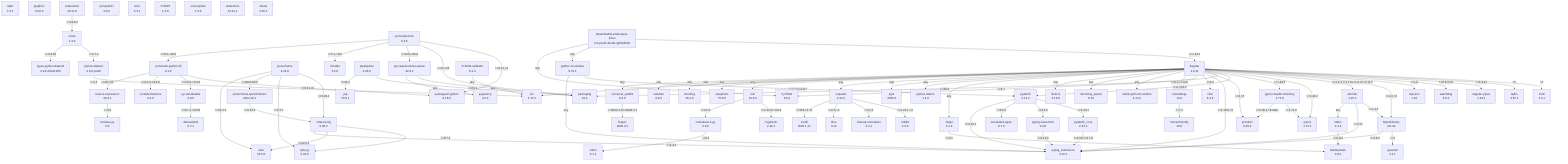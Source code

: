 flowchart TD
    classDef missing stroke-dasharray: 5
    alembic["alembic\n1.15.2"]
    annotated-types["annotated-types\n0.7.0"]
    antlr4-python3-runtime["antlr4-python3-runtime\n4.13.2"]
    arrow["arrow\n1.3.0"]
    attrs["attrs\n25.3.0"]
    boolean-py["boolean.py\n5.0"]
    certifi["certifi\n2025.1.31"]
    chardet["chardet\n5.2.0"]
    charset-normalizer["charset-normalizer\n3.4.1"]
    click_0["click\n8.1.8"]
    coloredlogs["coloredlogs\n14.0"]
    cyclonedx-bom["cyclonedx-bom\n5.3.0"]
    cyclonedx-python-lib["cyclonedx-python-lib\n9.1.0"]
    dagster-pipes["dagster-pipes\n1.9.11"]
    dagster["dagster\n1.9.11"]
    defusedxml["defusedxml\n0.7.1"]
    docstring-parser["docstring_parser\n0.16"]
    filelock["filelock\n3.18.0"]
    fqdn["fqdn\n1.5.1"]
    fsspec["fsspec\n2025.3.2"]
    graphviz["graphviz\n0.20.3"]
    greenlet["greenlet\n3.1.1"]
    grpcio-health-checking["grpcio-health-checking\n1.71.0"]
    grpcio["grpcio\n1.71.0"]
    humanfriendly["humanfriendly\n10.0"]
    idna["idna\n3.10"]
    isoduration["isoduration\n20.11.0"]
    jinja2["Jinja2\n3.1.6"]
    jsonpointer["jsonpointer\n3.0.0"]
    jsonschema-specifications["jsonschema-specifications\n2024.10.1"]
    jsonschema["jsonschema\n4.23.0"]
    license-expression["license-expression\n30.4.1"]
    lxml["lxml\n5.3.1"]
    mako["Mako\n1.3.9"]
    markdown-it-py["markdown-it-py\n3.0.0"]
    markupsafe["MarkupSafe\n3.0.2"]
    mdurl["mdurl\n0.1.2"]
    openstudiolandscapes-kitsu["OpenStudioLandscapes-Kitsu\n0.0.post1.dev69+gb52d518"]
    packageurl-python["packageurl-python\n0.16.0"]
    packaging["packaging\n24.2"]
    pip-requirements-parser["pip-requirements-parser\n32.0.1"]
    pip["pip\n25.0.1"]
    pipdeptree["pipdeptree\n2.26.0"]
    protobuf["protobuf\n5.29.4"]
    py-serializable["py-serializable\n2.0.0"]
    pydantic-core["pydantic_core\n2.33.1"]
    pydantic["pydantic\n2.11.2"]
    pygments["Pygments\n2.19.1"]
    pyparsing["pyparsing\n3.2.3"]
    python-dateutil["python-dateutil\n2.9.0.post0"]
    python-dotenv["python-dotenv\n1.1.0"]
    python-on-whales["python-on-whales\n0.76.1"]
    pytz["pytz\n2025.2"]
    pyyaml["PyYAML\n6.0.2"]
    referencing["referencing\n0.36.2"]
    requests["requests\n2.32.3"]
    rfc3339-validator["rfc3339-validator\n0.1.4"]
    rfc3987["rfc3987\n1.3.8"]
    rich["rich\n14.0.0"]
    rpds-py["rpds-py\n0.24.0"]
    setuptools["setuptools\n75.8.0"]
    six["six\n1.17.0"]
    sortedcontainers["sortedcontainers\n2.4.0"]
    sqlalchemy["SQLAlchemy\n2.0.40"]
    structlog["structlog\n25.2.0"]
    tabulate["tabulate\n0.9.0"]
    tomli["tomli\n2.2.1"]
    toposort["toposort\n1.10"]
    tqdm["tqdm\n4.67.1"]
    types-python-dateutil["types-python-dateutil\n2.9.0.20241206"]
    typing-extensions["typing_extensions\n4.13.1"]
    typing-inspection["typing-inspection\n0.4.0"]
    universal-pathlib["universal_pathlib\n0.2.6"]
    uri-template["uri-template\n1.3.0"]
    urllib3["urllib3\n2.3.0"]
    watchdog["watchdog\n5.0.3"]
    webcolors["webcolors\n24.11.1"]
    wheel["wheel\n0.45.1"]
    alembic -- ">=1.4.0" --> sqlalchemy
    alembic -- ">=4.12" --> typing-extensions
    alembic -- "any" --> mako
    arrow -- ">=2.7.0" --> python-dateutil
    arrow -- ">=2.8.10" --> types-python-dateutil
    coloredlogs -- ">=7.1" --> humanfriendly
    cyclonedx-bom -- ">=0.11,<2" --> packageurl-python
    cyclonedx-bom -- ">=22,<25" --> packaging
    cyclonedx-bom -- ">=32.0,<33.0" --> pip-requirements-parser
    cyclonedx-bom -- ">=5.1,<6.0" --> chardet
    cyclonedx-bom -- ">=8.0,<10.0" --> cyclonedx-python-lib
    cyclonedx-python-lib -- ">=0.11,<2" --> packageurl-python
    cyclonedx-python-lib -- ">=2.0.0,<3.0.0" --> py-serializable
    cyclonedx-python-lib -- ">=2.4.0,<3.0.0" --> sortedcontainers
    cyclonedx-python-lib -- ">=30,<31" --> license-expression
    dagster -- "<3" --> tomli
    dagster -- "<5" --> tqdm
    dagster -- "==1.9.11" --> dagster-pipes
    dagster -- ">=0.8.3,<6" --> watchdog
    dagster -- ">=1.0" --> toposort
    dagster -- ">=1.0,<3" --> sqlalchemy
    dagster -- ">=1.2.1,!=1.7.0,!=1.6.3,!=1.11.0" --> alembic
    dagster -- ">=1.44.0" --> grpcio
    dagster -- ">=1.44.0" --> grpcio-health-checking
    dagster -- ">=2,<3.0.0" --> pydantic
    dagster -- ">=20.9" --> packaging
    dagster -- ">=4,<6" --> protobuf
    dagster -- ">=4.10.0,<5" --> typing-extensions
    dagster -- ">=5.0" --> click_0
    dagster -- ">=5.1" --> pyyaml
    dagster -- ">=6.1,<=14.0" --> coloredlogs
    dagster -- "any" --> antlr4-python3-runtime
    dagster -- "any" --> docstring-parser
    dagster -- "any" --> filelock
    dagster -- "any" --> jinja2
    dagster -- "any" --> python-dotenv
    dagster -- "any" --> pytz
    dagster -- "any" --> requests
    dagster -- "any" --> rich
    dagster -- "any" --> setuptools
    dagster -- "any" --> six
    dagster -- "any" --> structlog
    dagster -- "any" --> tabulate
    dagster -- "any" --> universal-pathlib
    grpcio-health-checking -- ">=1.71.0" --> grpcio
    grpcio-health-checking -- ">=5.26.1,<6.0dev" --> protobuf
    isoduration -- ">=0.15.0" --> arrow
    jinja2 -- ">=2.0" --> markupsafe
    jsonschema -- ">=0.28.4" --> referencing
    jsonschema -- ">=0.7.1" --> rpds-py
    jsonschema -- ">=2023.03.6" --> jsonschema-specifications
    jsonschema -- ">=22.2.0" --> attrs
    jsonschema-specifications -- ">=0.31.0" --> referencing
    license-expression -- ">=4.0" --> boolean-py
    mako -- ">=0.9.2" --> markupsafe
    markdown-it-py -- "~=0.1" --> mdurl
    openstudiolandscapes-kitsu -- "==1.9.11" --> dagster
    openstudiolandscapes-kitsu -- "any" --> python-on-whales
    openstudiolandscapes-kitsu -- "any" --> pyyaml
    pip-requirements-parser -- "any" --> packaging
    pip-requirements-parser -- "any" --> pyparsing
    pipdeptree -- ">=24.1" --> packaging
    pipdeptree -- ">=24.2" --> pip
    py-serializable -- ">=0.7.1,<0.8.0" --> defusedxml
    pydantic -- "==2.33.1" --> pydantic-core
    pydantic -- ">=0.4.0" --> typing-inspection
    pydantic -- ">=0.6.0" --> annotated-types
    pydantic -- ">=4.12.2" --> typing-extensions
    pydantic-core -- ">=4.6.0,!=4.7.0" --> typing-extensions
    python-dateutil -- ">=1.5" --> six
    python-on-whales -- ">=2,<3,!=2.0.*" --> pydantic
    python-on-whales -- "any" --> typing-extensions
    referencing -- ">=0.7.0" --> rpds-py
    referencing -- ">=22.2.0" --> attrs
    referencing -- ">=4.4.0" --> typing-extensions
    requests -- ">=1.21.1,<3" --> urllib3
    requests -- ">=2,<4" --> charset-normalizer
    requests -- ">=2.5,<4" --> idna
    requests -- ">=2017.4.17" --> certifi
    rfc3339-validator -- "any" --> six
    rich -- ">=2.13.0,<3.0.0" --> pygments
    rich -- ">=2.2.0" --> markdown-it-py
    sqlalchemy -- ">=1" --> greenlet
    sqlalchemy -- ">=4.6.0" --> typing-extensions
    typing-inspection -- ">=4.12.0" --> typing-extensions
    universal-pathlib -- ">=2022.1.0,!=2024.3.1" --> fsspec